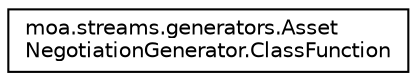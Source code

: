 digraph "Graphical Class Hierarchy"
{
 // LATEX_PDF_SIZE
  edge [fontname="Helvetica",fontsize="10",labelfontname="Helvetica",labelfontsize="10"];
  node [fontname="Helvetica",fontsize="10",shape=record];
  rankdir="LR";
  Node0 [label="moa.streams.generators.Asset\lNegotiationGenerator.ClassFunction",height=0.2,width=0.4,color="black", fillcolor="white", style="filled",URL="$interfacemoa_1_1streams_1_1generators_1_1_asset_negotiation_generator_1_1_class_function.html",tooltip=" "];
}
